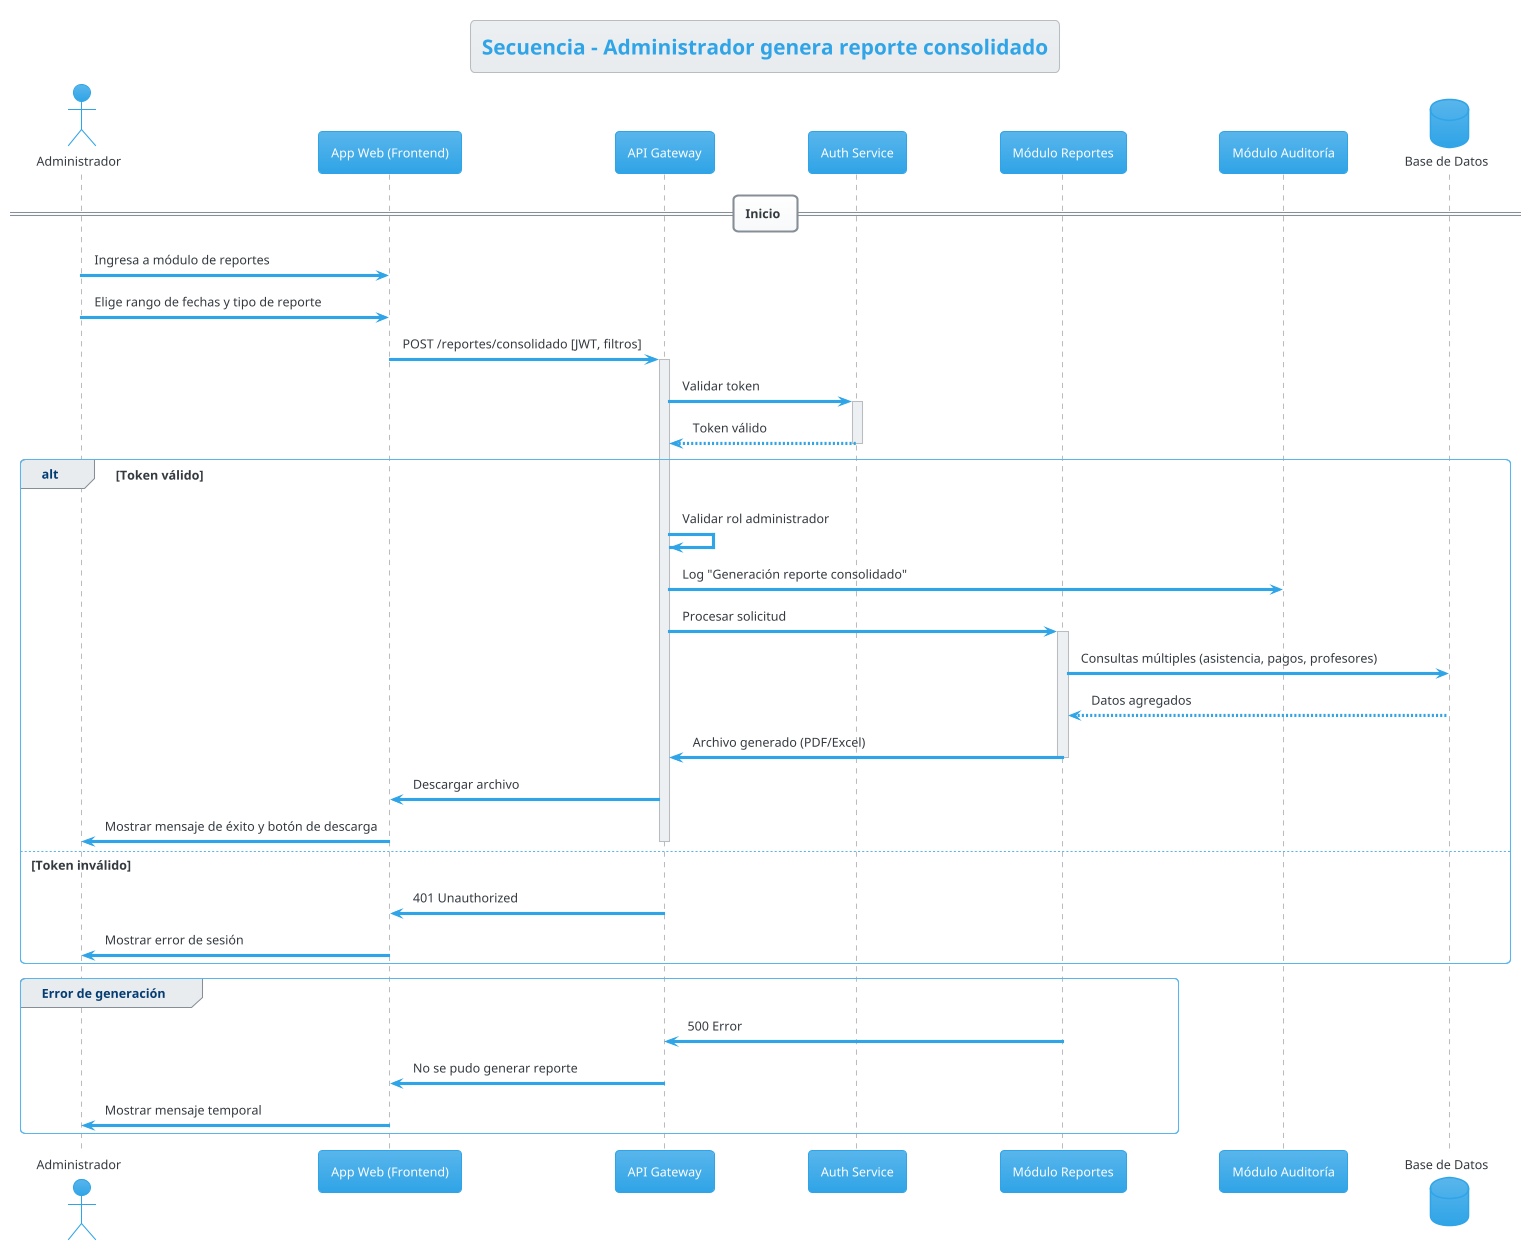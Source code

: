 @startuml S_AD07_GenerarReporteConsolidado
!theme cerulean
skinparam linetype ortho

title Secuencia - Administrador genera reporte consolidado

actor "Administrador" as ADM
participant "App Web (Frontend)" as FE
participant "API Gateway" as API
participant "Auth Service" as AUTH
participant "Módulo Reportes" as RP
participant "Módulo Auditoría" as AUD
database "Base de Datos" as DB

== Inicio ==
ADM -> FE : Ingresa a módulo de reportes
ADM -> FE : Elige rango de fechas y tipo de reporte
FE -> API : POST /reportes/consolidado [JWT, filtros]
activate API

API -> AUTH : Validar token
activate AUTH
AUTH --> API : Token válido
deactivate AUTH

alt Token válido
    API -> API : Validar rol administrador
    API -> AUD : Log "Generación reporte consolidado"
    API -> RP : Procesar solicitud
    activate RP

    RP -> DB : Consultas múltiples (asistencia, pagos, profesores)
    DB --> RP : Datos agregados
    RP -> API : Archivo generado (PDF/Excel)
    deactivate RP

    API -> FE : Descargar archivo
    FE -> ADM : Mostrar mensaje de éxito y botón de descarga
    deactivate API
else Token inválido
    API -> FE : 401 Unauthorized
    FE -> ADM : Mostrar error de sesión
    deactivate API
end

group Error de generación
    RP -> API : 500 Error
    API -> FE : No se pudo generar reporte
    FE -> ADM : Mostrar mensaje temporal
end

@enduml
